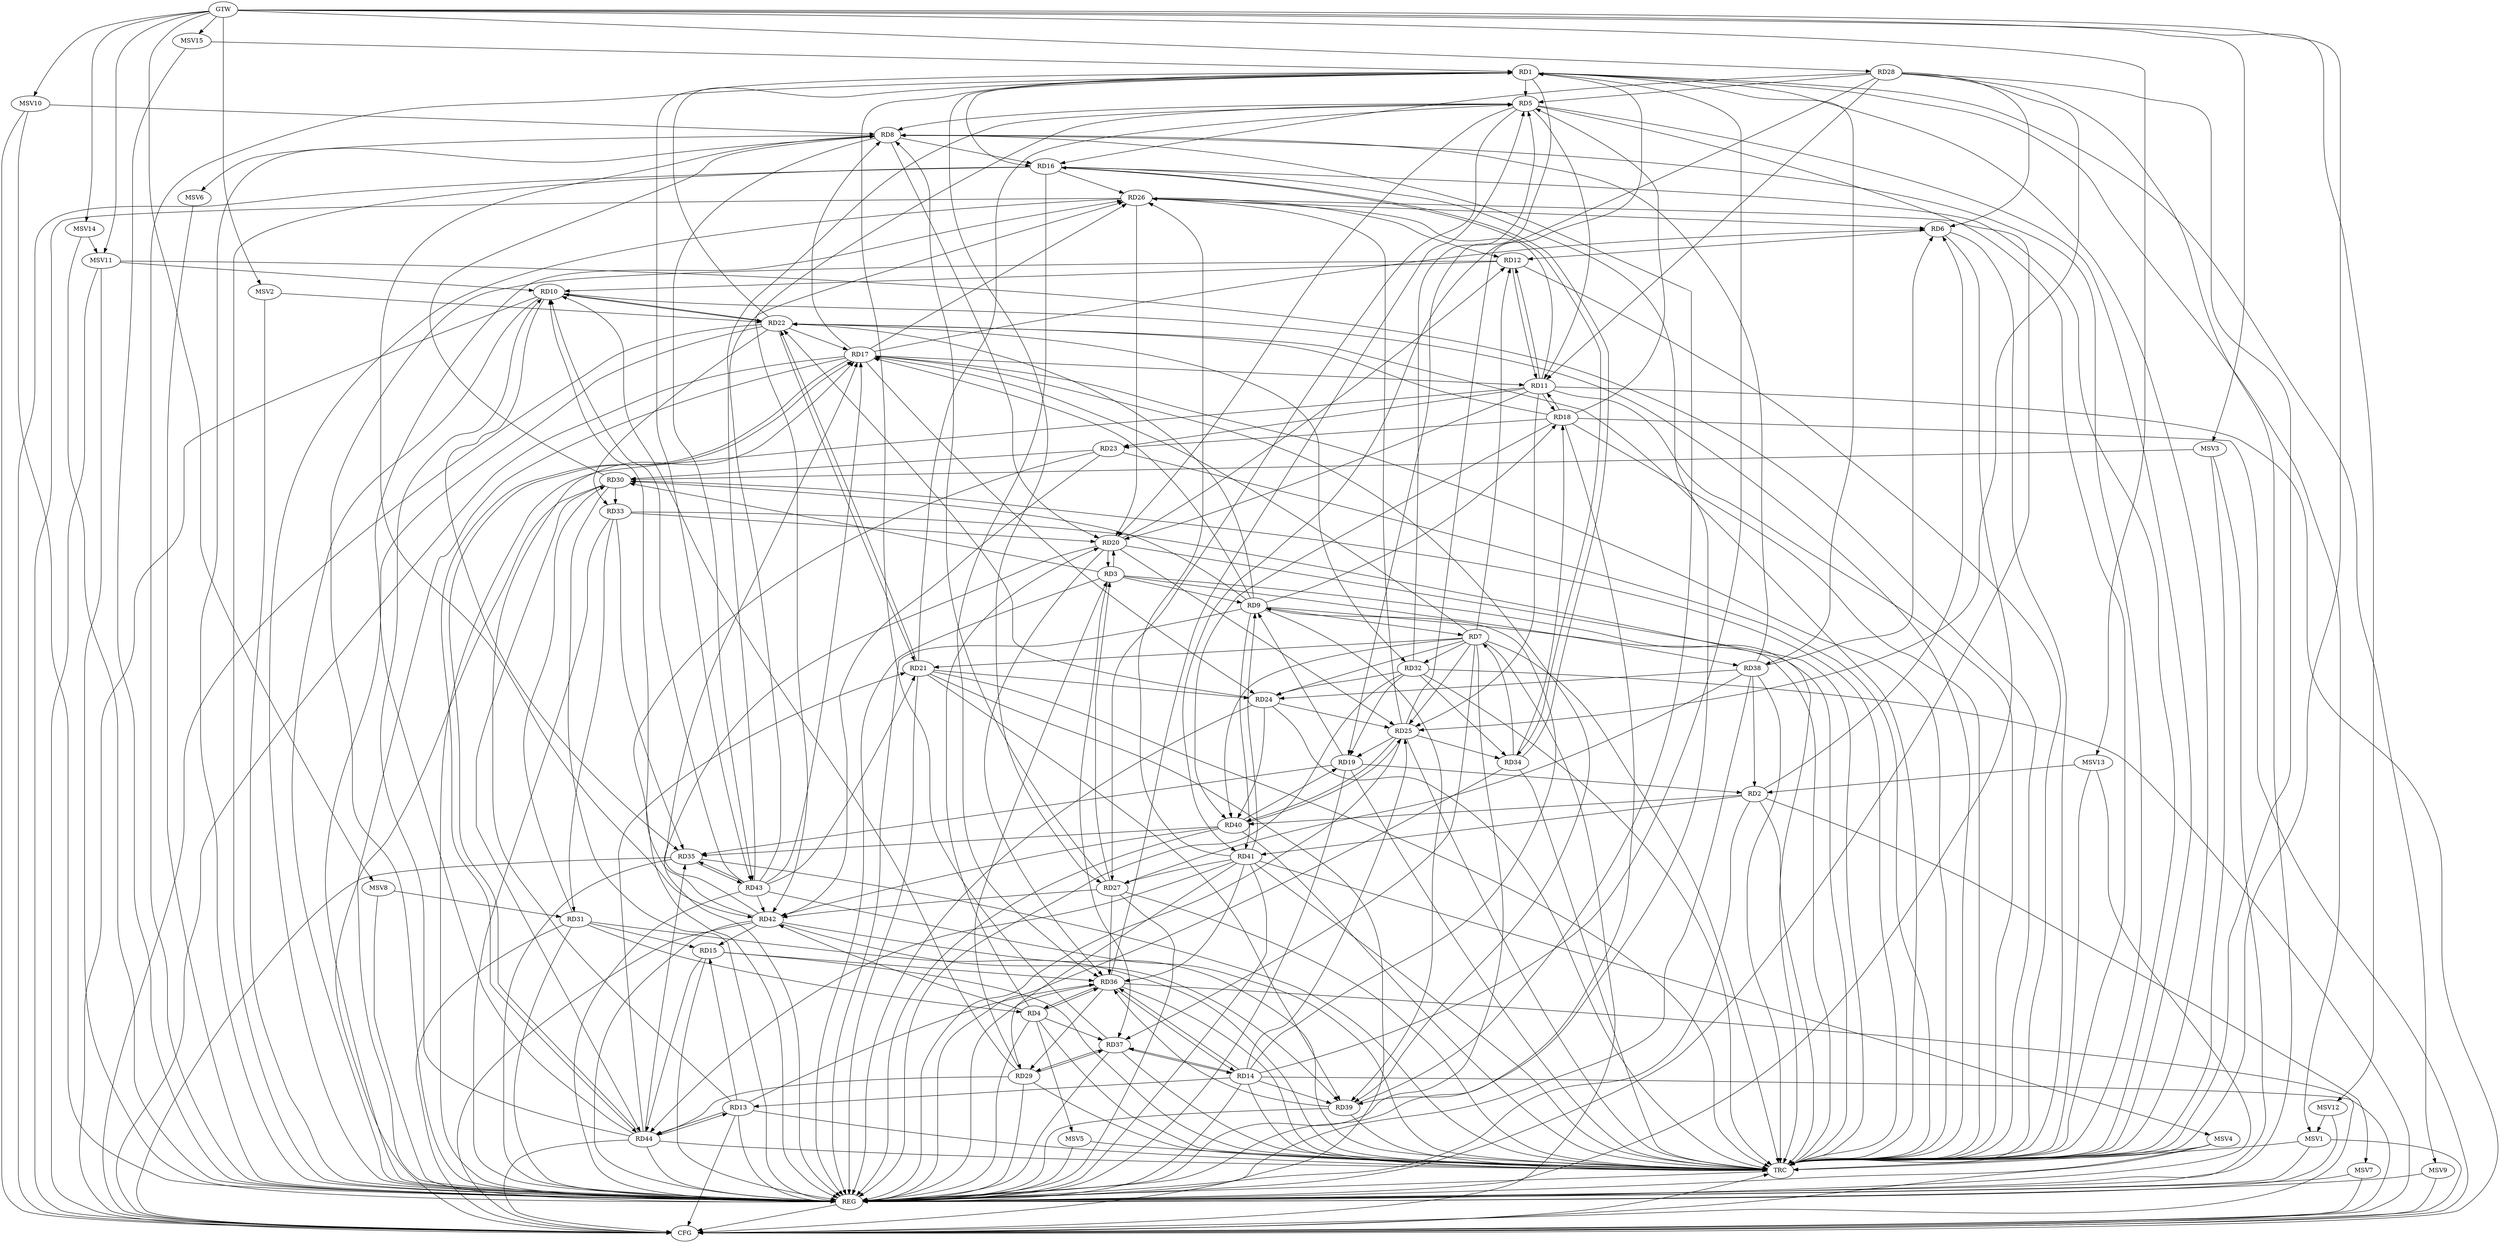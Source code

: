 strict digraph G {
  RD1 [ label="RD1" ];
  RD2 [ label="RD2" ];
  RD3 [ label="RD3" ];
  RD4 [ label="RD4" ];
  RD5 [ label="RD5" ];
  RD6 [ label="RD6" ];
  RD7 [ label="RD7" ];
  RD8 [ label="RD8" ];
  RD9 [ label="RD9" ];
  RD10 [ label="RD10" ];
  RD11 [ label="RD11" ];
  RD12 [ label="RD12" ];
  RD13 [ label="RD13" ];
  RD14 [ label="RD14" ];
  RD15 [ label="RD15" ];
  RD16 [ label="RD16" ];
  RD17 [ label="RD17" ];
  RD18 [ label="RD18" ];
  RD19 [ label="RD19" ];
  RD20 [ label="RD20" ];
  RD21 [ label="RD21" ];
  RD22 [ label="RD22" ];
  RD23 [ label="RD23" ];
  RD24 [ label="RD24" ];
  RD25 [ label="RD25" ];
  RD26 [ label="RD26" ];
  RD27 [ label="RD27" ];
  RD28 [ label="RD28" ];
  RD29 [ label="RD29" ];
  RD30 [ label="RD30" ];
  RD31 [ label="RD31" ];
  RD32 [ label="RD32" ];
  RD33 [ label="RD33" ];
  RD34 [ label="RD34" ];
  RD35 [ label="RD35" ];
  RD36 [ label="RD36" ];
  RD37 [ label="RD37" ];
  RD38 [ label="RD38" ];
  RD39 [ label="RD39" ];
  RD40 [ label="RD40" ];
  RD41 [ label="RD41" ];
  RD42 [ label="RD42" ];
  RD43 [ label="RD43" ];
  RD44 [ label="RD44" ];
  GTW [ label="GTW" ];
  REG [ label="REG" ];
  CFG [ label="CFG" ];
  TRC [ label="TRC" ];
  MSV1 [ label="MSV1" ];
  MSV2 [ label="MSV2" ];
  MSV3 [ label="MSV3" ];
  MSV4 [ label="MSV4" ];
  MSV5 [ label="MSV5" ];
  MSV6 [ label="MSV6" ];
  MSV7 [ label="MSV7" ];
  MSV8 [ label="MSV8" ];
  MSV9 [ label="MSV9" ];
  MSV10 [ label="MSV10" ];
  MSV11 [ label="MSV11" ];
  MSV12 [ label="MSV12" ];
  MSV13 [ label="MSV13" ];
  MSV14 [ label="MSV14" ];
  MSV15 [ label="MSV15" ];
  RD1 -> RD5;
  RD14 -> RD1;
  RD1 -> RD16;
  RD1 -> RD19;
  RD22 -> RD1;
  RD25 -> RD1;
  RD1 -> RD27;
  RD37 -> RD1;
  RD1 -> RD38;
  RD1 -> RD43;
  RD2 -> RD6;
  RD19 -> RD2;
  RD38 -> RD2;
  RD2 -> RD40;
  RD2 -> RD41;
  RD3 -> RD9;
  RD3 -> RD20;
  RD20 -> RD3;
  RD27 -> RD3;
  RD29 -> RD3;
  RD3 -> RD30;
  RD3 -> RD37;
  RD3 -> RD38;
  RD4 -> RD20;
  RD31 -> RD4;
  RD4 -> RD36;
  RD36 -> RD4;
  RD4 -> RD37;
  RD4 -> RD42;
  RD5 -> RD8;
  RD5 -> RD11;
  RD18 -> RD5;
  RD5 -> RD20;
  RD21 -> RD5;
  RD5 -> RD27;
  RD28 -> RD5;
  RD32 -> RD5;
  RD36 -> RD5;
  RD5 -> RD42;
  RD43 -> RD5;
  RD6 -> RD12;
  RD17 -> RD6;
  RD26 -> RD6;
  RD28 -> RD6;
  RD38 -> RD6;
  RD9 -> RD7;
  RD7 -> RD12;
  RD7 -> RD17;
  RD7 -> RD21;
  RD7 -> RD24;
  RD7 -> RD25;
  RD7 -> RD32;
  RD34 -> RD7;
  RD7 -> RD37;
  RD8 -> RD16;
  RD17 -> RD8;
  RD8 -> RD20;
  RD27 -> RD8;
  RD30 -> RD8;
  RD38 -> RD8;
  RD39 -> RD8;
  RD8 -> RD42;
  RD8 -> RD43;
  RD14 -> RD9;
  RD9 -> RD17;
  RD9 -> RD18;
  RD19 -> RD9;
  RD9 -> RD22;
  RD9 -> RD30;
  RD9 -> RD39;
  RD9 -> RD41;
  RD41 -> RD9;
  RD12 -> RD10;
  RD10 -> RD22;
  RD22 -> RD10;
  RD29 -> RD10;
  RD10 -> RD35;
  RD42 -> RD10;
  RD43 -> RD10;
  RD44 -> RD10;
  RD11 -> RD12;
  RD12 -> RD11;
  RD17 -> RD11;
  RD11 -> RD18;
  RD18 -> RD11;
  RD11 -> RD20;
  RD11 -> RD23;
  RD11 -> RD25;
  RD11 -> RD26;
  RD28 -> RD11;
  RD20 -> RD12;
  RD26 -> RD12;
  RD14 -> RD13;
  RD13 -> RD15;
  RD13 -> RD17;
  RD13 -> RD36;
  RD13 -> RD44;
  RD44 -> RD13;
  RD14 -> RD25;
  RD14 -> RD36;
  RD36 -> RD14;
  RD14 -> RD37;
  RD37 -> RD14;
  RD14 -> RD39;
  RD31 -> RD15;
  RD15 -> RD36;
  RD42 -> RD15;
  RD15 -> RD44;
  RD16 -> RD26;
  RD28 -> RD16;
  RD16 -> RD34;
  RD34 -> RD16;
  RD16 -> RD36;
  RD16 -> RD39;
  RD22 -> RD17;
  RD17 -> RD24;
  RD17 -> RD26;
  RD17 -> RD39;
  RD42 -> RD17;
  RD43 -> RD17;
  RD17 -> RD44;
  RD44 -> RD17;
  RD18 -> RD22;
  RD18 -> RD23;
  RD34 -> RD18;
  RD18 -> RD40;
  RD25 -> RD19;
  RD32 -> RD19;
  RD19 -> RD35;
  RD40 -> RD19;
  RD20 -> RD25;
  RD26 -> RD20;
  RD33 -> RD20;
  RD20 -> RD36;
  RD21 -> RD22;
  RD22 -> RD21;
  RD21 -> RD24;
  RD21 -> RD39;
  RD43 -> RD21;
  RD44 -> RD21;
  RD24 -> RD22;
  RD22 -> RD32;
  RD22 -> RD33;
  RD23 -> RD30;
  RD23 -> RD42;
  RD24 -> RD25;
  RD32 -> RD24;
  RD38 -> RD24;
  RD24 -> RD40;
  RD25 -> RD26;
  RD28 -> RD25;
  RD25 -> RD34;
  RD25 -> RD40;
  RD40 -> RD25;
  RD41 -> RD26;
  RD43 -> RD26;
  RD44 -> RD26;
  RD27 -> RD36;
  RD38 -> RD27;
  RD41 -> RD27;
  RD27 -> RD42;
  RD28 -> RD41;
  RD36 -> RD29;
  RD29 -> RD37;
  RD37 -> RD29;
  RD41 -> RD29;
  RD29 -> RD44;
  RD31 -> RD30;
  RD30 -> RD33;
  RD30 -> RD44;
  RD33 -> RD31;
  RD32 -> RD34;
  RD33 -> RD35;
  RD40 -> RD35;
  RD35 -> RD43;
  RD43 -> RD35;
  RD44 -> RD35;
  RD39 -> RD36;
  RD41 -> RD36;
  RD42 -> RD39;
  RD40 -> RD42;
  RD41 -> RD44;
  RD43 -> RD42;
  GTW -> RD28;
  RD1 -> REG;
  RD2 -> REG;
  RD3 -> REG;
  RD4 -> REG;
  RD5 -> REG;
  RD6 -> REG;
  RD7 -> REG;
  RD8 -> REG;
  RD9 -> REG;
  RD10 -> REG;
  RD11 -> REG;
  RD12 -> REG;
  RD13 -> REG;
  RD14 -> REG;
  RD15 -> REG;
  RD16 -> REG;
  RD17 -> REG;
  RD18 -> REG;
  RD19 -> REG;
  RD20 -> REG;
  RD21 -> REG;
  RD22 -> REG;
  RD23 -> REG;
  RD24 -> REG;
  RD25 -> REG;
  RD26 -> REG;
  RD27 -> REG;
  RD28 -> REG;
  RD29 -> REG;
  RD30 -> REG;
  RD31 -> REG;
  RD32 -> REG;
  RD33 -> REG;
  RD34 -> REG;
  RD35 -> REG;
  RD36 -> REG;
  RD37 -> REG;
  RD38 -> REG;
  RD39 -> REG;
  RD40 -> REG;
  RD41 -> REG;
  RD42 -> REG;
  RD43 -> REG;
  RD44 -> REG;
  RD17 -> CFG;
  RD30 -> CFG;
  RD11 -> CFG;
  RD31 -> CFG;
  RD14 -> CFG;
  RD21 -> CFG;
  RD44 -> CFG;
  RD32 -> CFG;
  RD7 -> CFG;
  RD42 -> CFG;
  RD10 -> CFG;
  RD35 -> CFG;
  RD18 -> CFG;
  RD36 -> CFG;
  RD16 -> CFG;
  RD26 -> CFG;
  RD22 -> CFG;
  RD13 -> CFG;
  REG -> CFG;
  RD1 -> TRC;
  RD2 -> TRC;
  RD3 -> TRC;
  RD4 -> TRC;
  RD5 -> TRC;
  RD6 -> TRC;
  RD7 -> TRC;
  RD8 -> TRC;
  RD9 -> TRC;
  RD10 -> TRC;
  RD11 -> TRC;
  RD12 -> TRC;
  RD13 -> TRC;
  RD14 -> TRC;
  RD15 -> TRC;
  RD16 -> TRC;
  RD17 -> TRC;
  RD18 -> TRC;
  RD19 -> TRC;
  RD20 -> TRC;
  RD21 -> TRC;
  RD22 -> TRC;
  RD23 -> TRC;
  RD24 -> TRC;
  RD25 -> TRC;
  RD26 -> TRC;
  RD27 -> TRC;
  RD28 -> TRC;
  RD29 -> TRC;
  RD30 -> TRC;
  RD31 -> TRC;
  RD32 -> TRC;
  RD33 -> TRC;
  RD34 -> TRC;
  RD35 -> TRC;
  RD36 -> TRC;
  RD37 -> TRC;
  RD38 -> TRC;
  RD39 -> TRC;
  RD40 -> TRC;
  RD41 -> TRC;
  RD42 -> TRC;
  RD43 -> TRC;
  RD44 -> TRC;
  GTW -> TRC;
  CFG -> TRC;
  TRC -> REG;
  RD7 -> RD40;
  RD1 -> MSV1;
  MSV1 -> REG;
  MSV1 -> TRC;
  MSV1 -> CFG;
  MSV2 -> RD22;
  GTW -> MSV2;
  MSV2 -> REG;
  MSV3 -> RD30;
  GTW -> MSV3;
  MSV3 -> REG;
  MSV3 -> TRC;
  RD41 -> MSV4;
  MSV4 -> REG;
  MSV4 -> TRC;
  MSV4 -> CFG;
  RD4 -> MSV5;
  MSV5 -> REG;
  MSV5 -> TRC;
  RD8 -> MSV6;
  MSV6 -> REG;
  RD2 -> MSV7;
  MSV7 -> REG;
  MSV7 -> CFG;
  MSV8 -> RD31;
  GTW -> MSV8;
  MSV8 -> REG;
  RD1 -> MSV9;
  MSV9 -> REG;
  MSV9 -> CFG;
  MSV10 -> RD8;
  GTW -> MSV10;
  MSV10 -> REG;
  MSV10 -> CFG;
  MSV11 -> RD10;
  GTW -> MSV11;
  MSV11 -> REG;
  MSV11 -> TRC;
  MSV11 -> CFG;
  MSV12 -> MSV1;
  GTW -> MSV12;
  MSV12 -> REG;
  MSV13 -> RD2;
  GTW -> MSV13;
  MSV13 -> REG;
  MSV13 -> TRC;
  MSV14 -> MSV11;
  GTW -> MSV14;
  MSV14 -> REG;
  MSV15 -> RD1;
  GTW -> MSV15;
  MSV15 -> REG;
}
